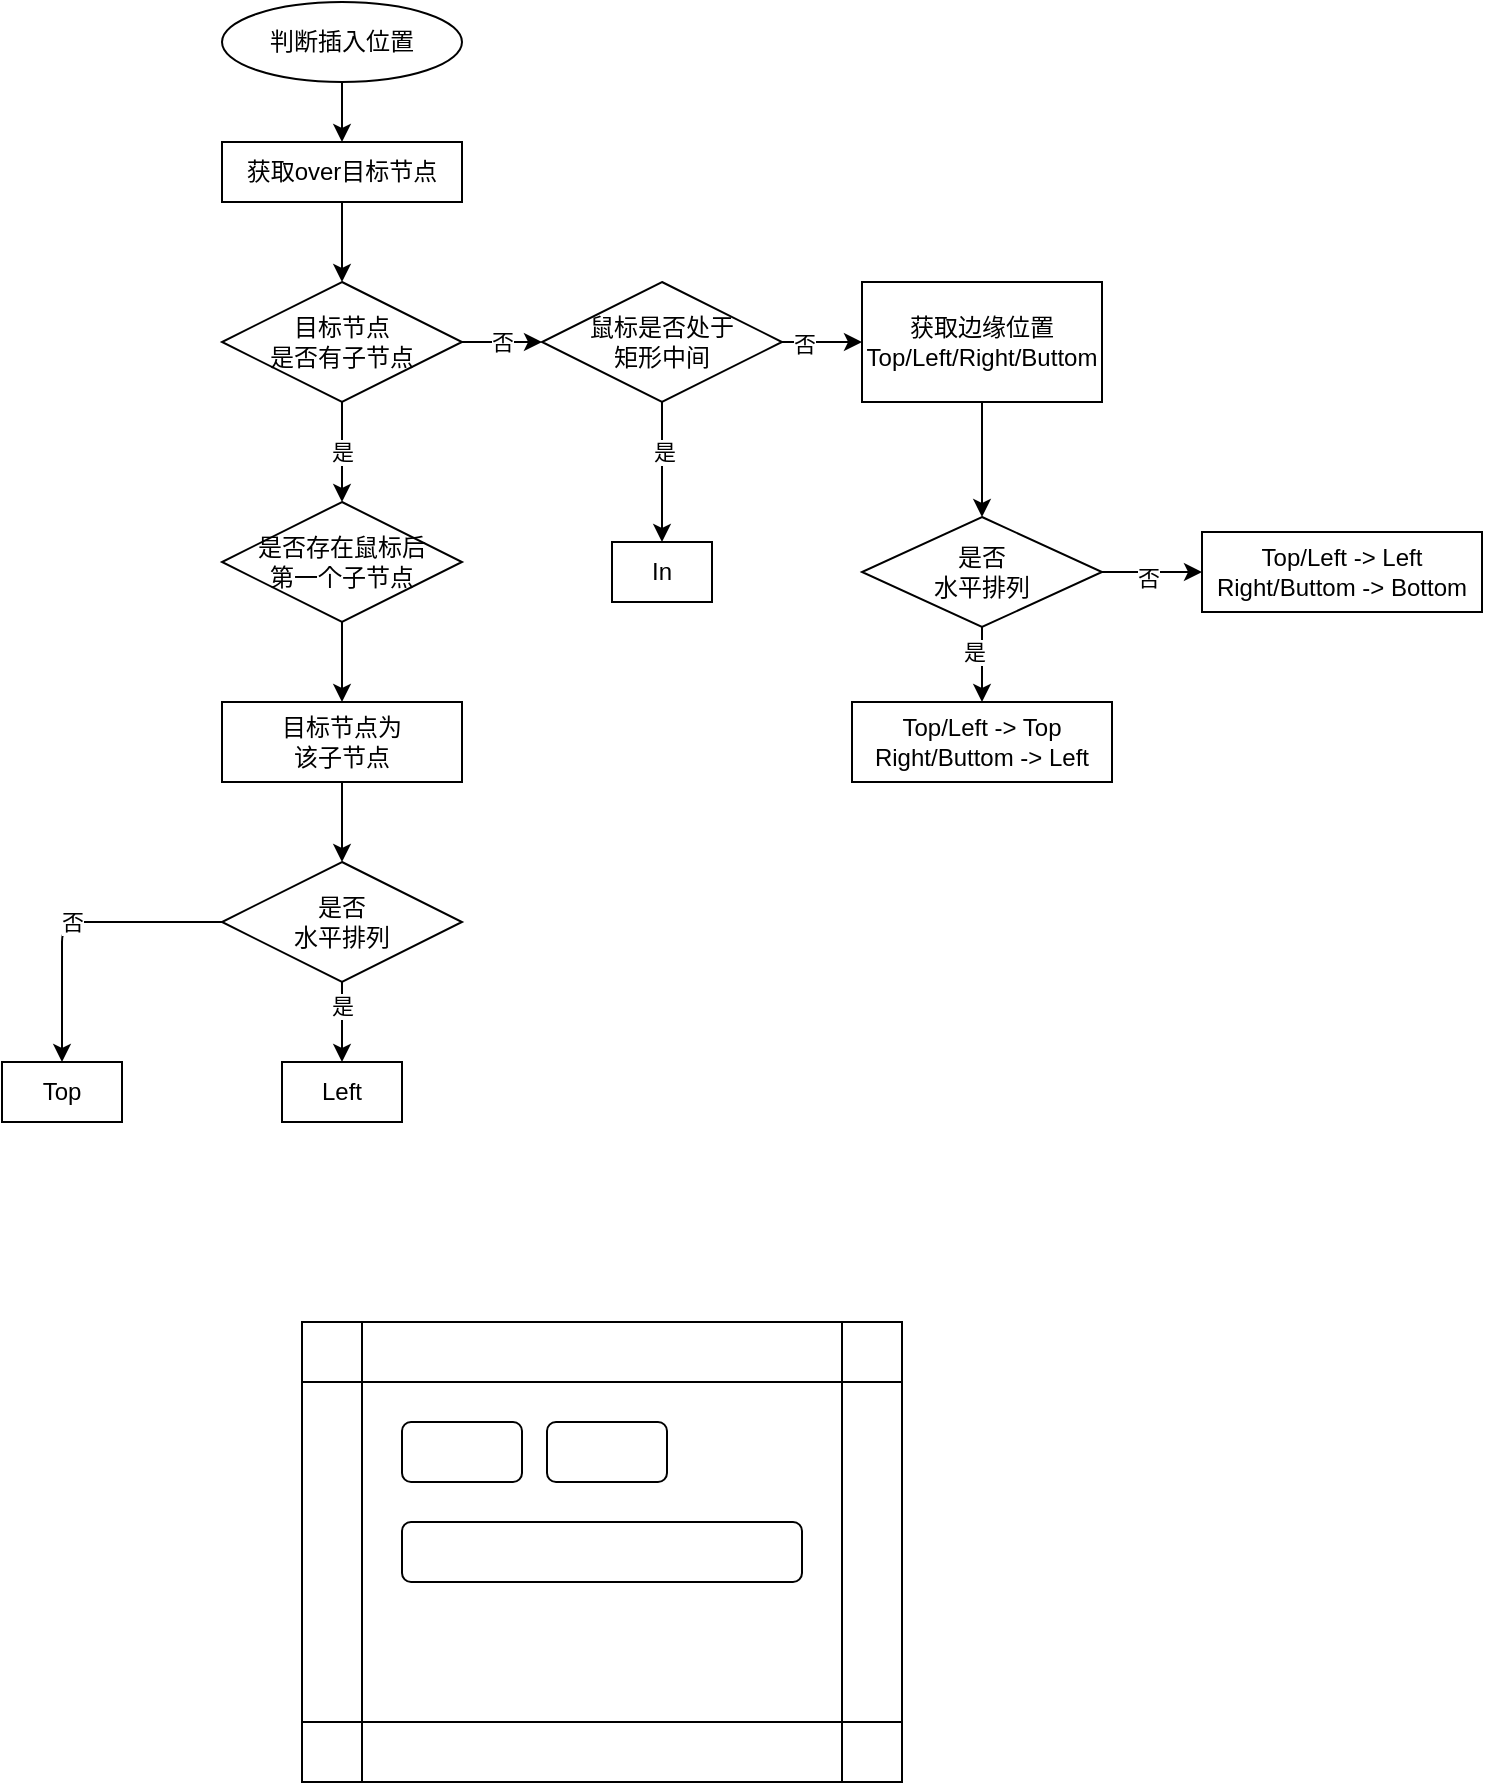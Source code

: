 <mxfile>
    <diagram id="VAB4Y4tAWaQOXHL92nc8" name="Page-1">
        <mxGraphModel dx="717" dy="826" grid="1" gridSize="10" guides="1" tooltips="1" connect="1" arrows="1" fold="1" page="1" pageScale="1" pageWidth="850" pageHeight="1100" math="0" shadow="0">
            <root>
                <mxCell id="0"/>
                <mxCell id="1" parent="0"/>
                <mxCell id="10" style="edgeStyle=none;html=1;exitX=0.5;exitY=1;exitDx=0;exitDy=0;" edge="1" parent="1" source="2" target="3">
                    <mxGeometry relative="1" as="geometry"/>
                </mxCell>
                <mxCell id="2" value="判断插入位置" style="ellipse;whiteSpace=wrap;html=1;" vertex="1" parent="1">
                    <mxGeometry x="160" y="120" width="120" height="40" as="geometry"/>
                </mxCell>
                <mxCell id="11" style="edgeStyle=none;html=1;exitX=0.5;exitY=1;exitDx=0;exitDy=0;entryX=0.5;entryY=0;entryDx=0;entryDy=0;" edge="1" parent="1" source="3" target="5">
                    <mxGeometry relative="1" as="geometry"/>
                </mxCell>
                <mxCell id="3" value="获取over目标节点" style="rounded=0;whiteSpace=wrap;html=1;" vertex="1" parent="1">
                    <mxGeometry x="160" y="190" width="120" height="30" as="geometry"/>
                </mxCell>
                <mxCell id="7" value="是" style="edgeStyle=none;html=1;exitX=0.5;exitY=1;exitDx=0;exitDy=0;entryX=0.5;entryY=0;entryDx=0;entryDy=0;" edge="1" parent="1" source="5" target="16">
                    <mxGeometry relative="1" as="geometry">
                        <mxPoint x="220" y="360" as="targetPoint"/>
                    </mxGeometry>
                </mxCell>
                <mxCell id="9" value="否" style="edgeStyle=none;html=1;exitX=1;exitY=0.5;exitDx=0;exitDy=0;entryX=0;entryY=0.5;entryDx=0;entryDy=0;" edge="1" parent="1" source="5">
                    <mxGeometry relative="1" as="geometry">
                        <mxPoint x="320" y="290" as="targetPoint"/>
                    </mxGeometry>
                </mxCell>
                <mxCell id="5" value="目标节点&lt;br&gt;是否有子节点" style="rhombus;whiteSpace=wrap;html=1;" vertex="1" parent="1">
                    <mxGeometry x="160" y="260" width="120" height="60" as="geometry"/>
                </mxCell>
                <mxCell id="14" style="edgeStyle=none;html=1;exitX=0.5;exitY=1;exitDx=0;exitDy=0;entryX=0.5;entryY=0;entryDx=0;entryDy=0;" edge="1" parent="1" source="12" target="13">
                    <mxGeometry relative="1" as="geometry"/>
                </mxCell>
                <mxCell id="15" value="是" style="edgeLabel;html=1;align=center;verticalAlign=middle;resizable=0;points=[];" vertex="1" connectable="0" parent="14">
                    <mxGeometry x="-0.3" y="1" relative="1" as="geometry">
                        <mxPoint as="offset"/>
                    </mxGeometry>
                </mxCell>
                <mxCell id="27" style="edgeStyle=none;html=1;exitX=1;exitY=0.5;exitDx=0;exitDy=0;entryX=0;entryY=0.5;entryDx=0;entryDy=0;" edge="1" parent="1" source="12" target="35">
                    <mxGeometry relative="1" as="geometry">
                        <mxPoint x="490" y="290" as="targetPoint"/>
                    </mxGeometry>
                </mxCell>
                <mxCell id="28" value="否" style="edgeLabel;html=1;align=center;verticalAlign=middle;resizable=0;points=[];" vertex="1" connectable="0" parent="27">
                    <mxGeometry x="-0.44" relative="1" as="geometry">
                        <mxPoint y="1" as="offset"/>
                    </mxGeometry>
                </mxCell>
                <mxCell id="12" value="鼠标是否处于&lt;br&gt;矩形中间" style="rhombus;whiteSpace=wrap;html=1;" vertex="1" parent="1">
                    <mxGeometry x="320" y="260" width="120" height="60" as="geometry"/>
                </mxCell>
                <mxCell id="13" value="In" style="rounded=0;whiteSpace=wrap;html=1;" vertex="1" parent="1">
                    <mxGeometry x="355" y="390" width="50" height="30" as="geometry"/>
                </mxCell>
                <mxCell id="18" style="edgeStyle=none;html=1;exitX=0.5;exitY=1;exitDx=0;exitDy=0;entryX=0.5;entryY=0;entryDx=0;entryDy=0;" edge="1" parent="1" source="16" target="17">
                    <mxGeometry relative="1" as="geometry"/>
                </mxCell>
                <mxCell id="16" value="是否存在鼠标后&lt;br&gt;第一个子节点" style="rhombus;whiteSpace=wrap;html=1;" vertex="1" parent="1">
                    <mxGeometry x="160" y="370" width="120" height="60" as="geometry"/>
                </mxCell>
                <mxCell id="20" style="edgeStyle=none;html=1;exitX=0.5;exitY=1;exitDx=0;exitDy=0;entryX=0.5;entryY=0;entryDx=0;entryDy=0;" edge="1" parent="1" source="17" target="19">
                    <mxGeometry relative="1" as="geometry"/>
                </mxCell>
                <mxCell id="17" value="目标节点为&lt;br&gt;该子节点" style="rounded=0;whiteSpace=wrap;html=1;" vertex="1" parent="1">
                    <mxGeometry x="160" y="470" width="120" height="40" as="geometry"/>
                </mxCell>
                <mxCell id="22" style="edgeStyle=none;html=1;exitX=0.5;exitY=1;exitDx=0;exitDy=0;entryX=0.5;entryY=0;entryDx=0;entryDy=0;" edge="1" parent="1" source="19" target="21">
                    <mxGeometry relative="1" as="geometry"/>
                </mxCell>
                <mxCell id="23" value="是" style="edgeLabel;html=1;align=center;verticalAlign=middle;resizable=0;points=[];" vertex="1" connectable="0" parent="22">
                    <mxGeometry x="-0.425" relative="1" as="geometry">
                        <mxPoint as="offset"/>
                    </mxGeometry>
                </mxCell>
                <mxCell id="25" value="否" style="edgeStyle=none;html=1;exitX=0;exitY=0.5;exitDx=0;exitDy=0;entryX=0.5;entryY=0;entryDx=0;entryDy=0;" edge="1" parent="1" source="19" target="24">
                    <mxGeometry relative="1" as="geometry">
                        <Array as="points">
                            <mxPoint x="80" y="580"/>
                        </Array>
                    </mxGeometry>
                </mxCell>
                <mxCell id="19" value="是否&lt;br&gt;水平排列" style="rhombus;whiteSpace=wrap;html=1;" vertex="1" parent="1">
                    <mxGeometry x="160" y="550" width="120" height="60" as="geometry"/>
                </mxCell>
                <mxCell id="21" value="Left" style="rounded=0;whiteSpace=wrap;html=1;" vertex="1" parent="1">
                    <mxGeometry x="190" y="650" width="60" height="30" as="geometry"/>
                </mxCell>
                <mxCell id="24" value="Top" style="rounded=0;whiteSpace=wrap;html=1;" vertex="1" parent="1">
                    <mxGeometry x="50" y="650" width="60" height="30" as="geometry"/>
                </mxCell>
                <mxCell id="37" style="edgeStyle=none;html=1;exitX=0.5;exitY=1;exitDx=0;exitDy=0;entryX=0.5;entryY=0;entryDx=0;entryDy=0;" edge="1" parent="1" source="35" target="36">
                    <mxGeometry relative="1" as="geometry"/>
                </mxCell>
                <mxCell id="35" value="获取边缘位置&lt;br&gt;Top/Left/Right/Buttom" style="rounded=0;whiteSpace=wrap;html=1;" vertex="1" parent="1">
                    <mxGeometry x="480" y="260" width="120" height="60" as="geometry"/>
                </mxCell>
                <mxCell id="39" style="edgeStyle=none;html=1;exitX=0.5;exitY=1;exitDx=0;exitDy=0;entryX=0.5;entryY=0;entryDx=0;entryDy=0;" edge="1" parent="1" source="36" target="38">
                    <mxGeometry relative="1" as="geometry"/>
                </mxCell>
                <mxCell id="40" value="是" style="edgeLabel;html=1;align=center;verticalAlign=middle;resizable=0;points=[];" vertex="1" connectable="0" parent="39">
                    <mxGeometry x="-0.387" y="-4" relative="1" as="geometry">
                        <mxPoint y="1" as="offset"/>
                    </mxGeometry>
                </mxCell>
                <mxCell id="42" style="edgeStyle=none;html=1;exitX=1;exitY=0.5;exitDx=0;exitDy=0;entryX=0;entryY=0.5;entryDx=0;entryDy=0;" edge="1" parent="1" source="36" target="41">
                    <mxGeometry relative="1" as="geometry"/>
                </mxCell>
                <mxCell id="43" value="否" style="edgeLabel;html=1;align=center;verticalAlign=middle;resizable=0;points=[];" vertex="1" connectable="0" parent="42">
                    <mxGeometry x="-0.08" y="-3" relative="1" as="geometry">
                        <mxPoint as="offset"/>
                    </mxGeometry>
                </mxCell>
                <mxCell id="36" value="是否&lt;br&gt;水平排列" style="rhombus;whiteSpace=wrap;html=1;" vertex="1" parent="1">
                    <mxGeometry x="480" y="377.5" width="120" height="55" as="geometry"/>
                </mxCell>
                <mxCell id="38" value="Top/Left -&amp;gt; Top&lt;br&gt;Right/Buttom -&amp;gt; Left" style="rounded=0;whiteSpace=wrap;html=1;" vertex="1" parent="1">
                    <mxGeometry x="475" y="470" width="130" height="40" as="geometry"/>
                </mxCell>
                <mxCell id="41" value="Top/Left -&amp;gt; Left&lt;br&gt;Right/Buttom -&amp;gt; Bottom" style="rounded=0;whiteSpace=wrap;html=1;" vertex="1" parent="1">
                    <mxGeometry x="650" y="385" width="140" height="40" as="geometry"/>
                </mxCell>
                <mxCell id="44" value="" style="rounded=0;whiteSpace=wrap;html=1;" vertex="1" parent="1">
                    <mxGeometry x="200" y="780" width="300" height="230" as="geometry"/>
                </mxCell>
                <mxCell id="45" value="" style="rounded=0;whiteSpace=wrap;html=1;" vertex="1" parent="1">
                    <mxGeometry x="230" y="810" width="240" height="170" as="geometry"/>
                </mxCell>
                <mxCell id="46" value="" style="rounded=1;whiteSpace=wrap;html=1;" vertex="1" parent="1">
                    <mxGeometry x="250" y="830" width="60" height="30" as="geometry"/>
                </mxCell>
                <mxCell id="47" value="" style="rounded=1;whiteSpace=wrap;html=1;" vertex="1" parent="1">
                    <mxGeometry x="322.5" y="830" width="60" height="30" as="geometry"/>
                </mxCell>
                <mxCell id="48" value="" style="rounded=1;whiteSpace=wrap;html=1;" vertex="1" parent="1">
                    <mxGeometry x="250" y="880" width="200" height="30" as="geometry"/>
                </mxCell>
                <mxCell id="50" value="" style="rounded=0;whiteSpace=wrap;html=1;" vertex="1" parent="1">
                    <mxGeometry x="200" y="780" width="30" height="30" as="geometry"/>
                </mxCell>
                <mxCell id="51" value="" style="rounded=0;whiteSpace=wrap;html=1;" vertex="1" parent="1">
                    <mxGeometry x="200" y="980" width="30" height="30" as="geometry"/>
                </mxCell>
                <mxCell id="52" value="" style="rounded=0;whiteSpace=wrap;html=1;" vertex="1" parent="1">
                    <mxGeometry x="470" y="980" width="30" height="30" as="geometry"/>
                </mxCell>
                <mxCell id="53" value="" style="rounded=0;whiteSpace=wrap;html=1;" vertex="1" parent="1">
                    <mxGeometry x="470" y="780" width="30" height="30" as="geometry"/>
                </mxCell>
            </root>
        </mxGraphModel>
    </diagram>
</mxfile>
